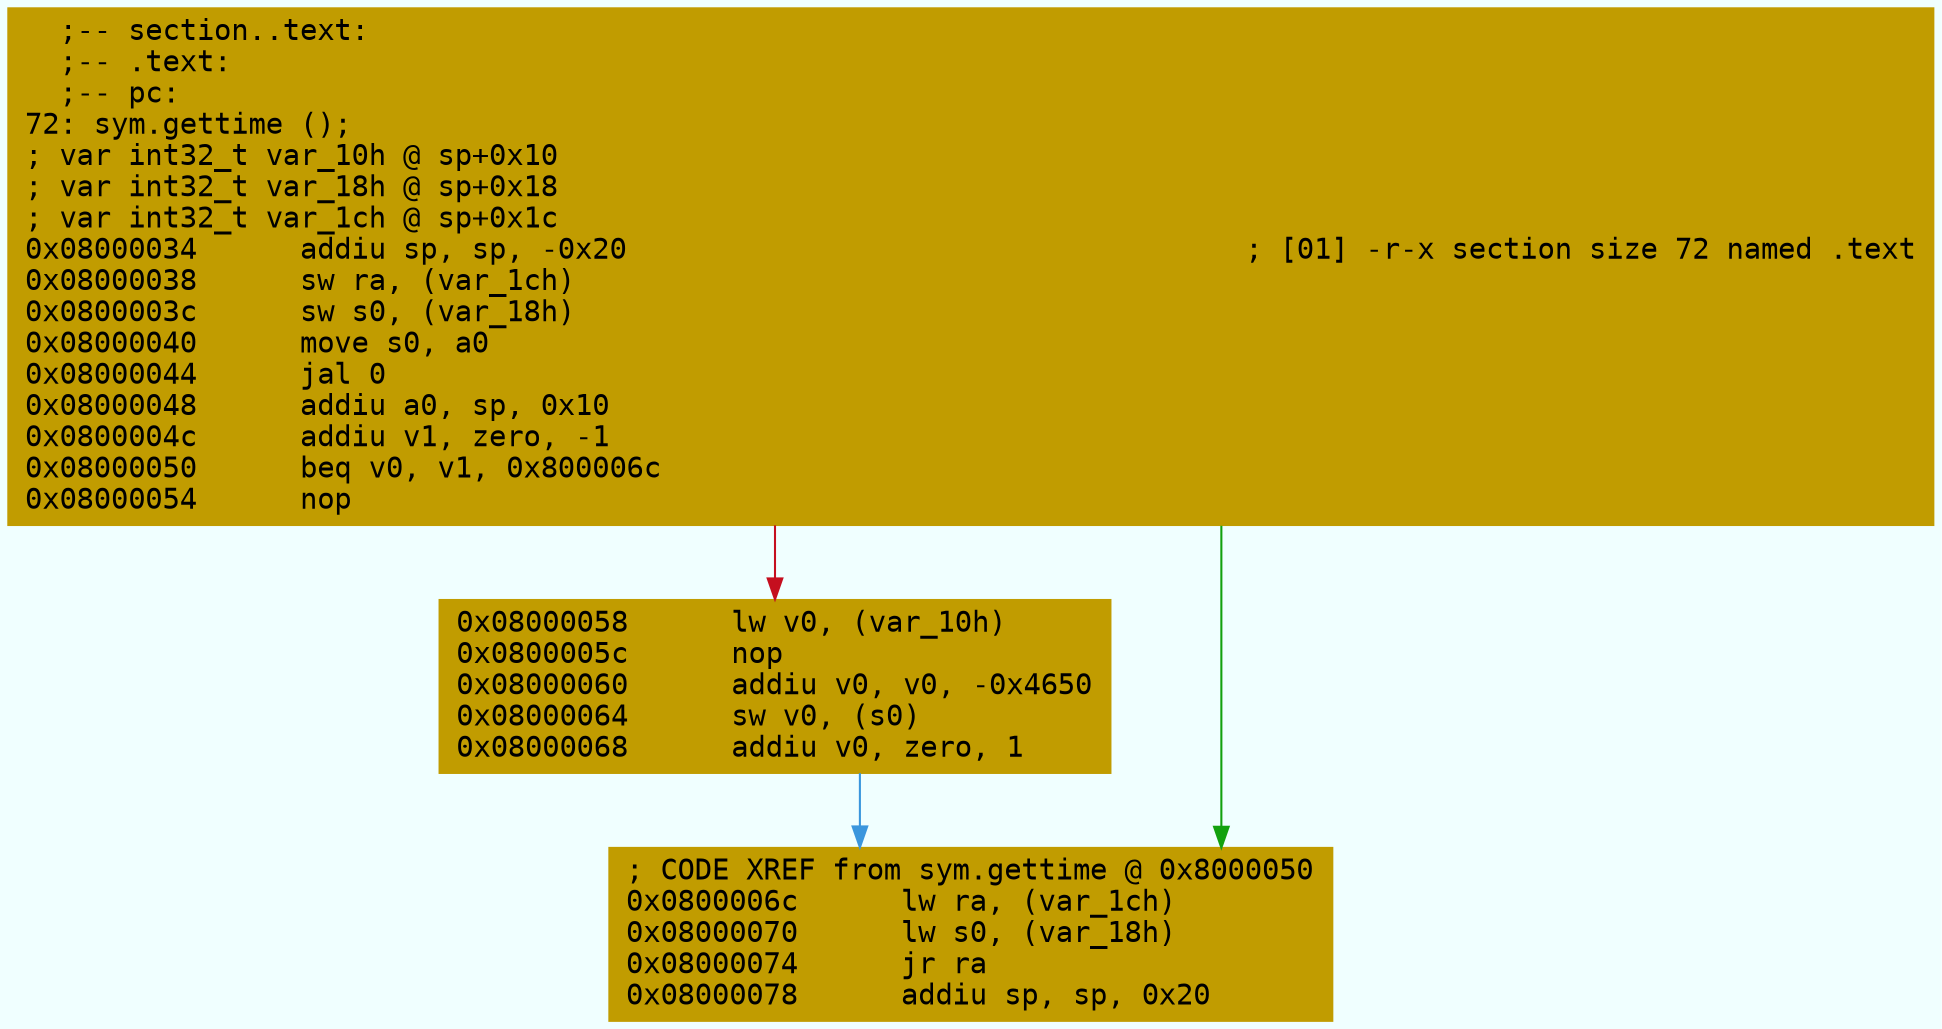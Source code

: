 digraph code {
	graph [bgcolor=azure fontsize=8 fontname="Courier" splines="ortho"];
	node [fillcolor=gray style=filled shape=box];
	edge [arrowhead="normal"];
	"0x08000034" [URL="sym.gettime/0x08000034", fillcolor="#c19c00",color="#c19c00", fontname="Courier",label="  ;-- section..text:\l  ;-- .text:\l  ;-- pc:\l72: sym.gettime ();\l; var int32_t var_10h @ sp+0x10\l; var int32_t var_18h @ sp+0x18\l; var int32_t var_1ch @ sp+0x1c\l0x08000034      addiu sp, sp, -0x20                                    ; [01] -r-x section size 72 named .text\l0x08000038      sw ra, (var_1ch)\l0x0800003c      sw s0, (var_18h)\l0x08000040      move s0, a0\l0x08000044      jal 0\l0x08000048      addiu a0, sp, 0x10\l0x0800004c      addiu v1, zero, -1\l0x08000050      beq v0, v1, 0x800006c\l0x08000054      nop\l"]
	"0x08000058" [URL="sym.gettime/0x08000058", fillcolor="#c19c00",color="#c19c00", fontname="Courier",label="0x08000058      lw v0, (var_10h)\l0x0800005c      nop\l0x08000060      addiu v0, v0, -0x4650\l0x08000064      sw v0, (s0)\l0x08000068      addiu v0, zero, 1\l"]
	"0x0800006c" [URL="sym.gettime/0x0800006c", fillcolor="#c19c00",color="#c19c00", fontname="Courier",label="; CODE XREF from sym.gettime @ 0x8000050\l0x0800006c      lw ra, (var_1ch)\l0x08000070      lw s0, (var_18h)\l0x08000074      jr ra\l0x08000078      addiu sp, sp, 0x20\l"]
        "0x08000034" -> "0x0800006c" [color="#13a10e"];
        "0x08000034" -> "0x08000058" [color="#c50f1f"];
        "0x08000058" -> "0x0800006c" [color="#3a96dd"];
}
